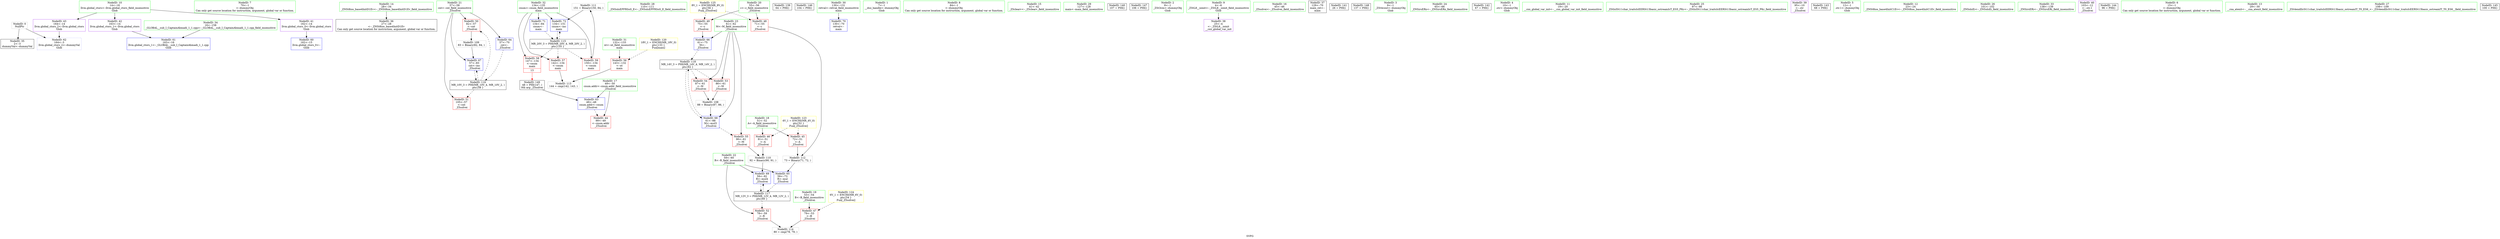 digraph "SVFG" {
	label="SVFG";

	Node0x55e777fbe290 [shape=record,color=grey,label="{NodeID: 0\nNullPtr}"];
	Node0x55e777fbe290 -> Node0x55e777fd15c0[style=solid];
	Node0x55e777fbe290 -> Node0x55e777fd3d20[style=solid];
	Node0x55e777fcfd70 [shape=record,color=green,label="{NodeID: 7\n70\<--1\n\<--dummyObj\nCan only get source location for instruction, argument, global var or function.}"];
	Node0x55e777fd02a0 [shape=record,color=green,label="{NodeID: 14\n28\<--34\n_ZNSt8ios_base4InitD1Ev\<--_ZNSt8ios_base4InitD1Ev_field_insensitive\n}"];
	Node0x55e777fd02a0 -> Node0x55e777fd16c0[style=solid];
	Node0x55e777fd08e0 [shape=record,color=green,label="{NodeID: 21\n57\<--58\ncnt\<--cnt_field_insensitive\n_Z5solvei\n}"];
	Node0x55e777fd08e0 -> Node0x55e777fd3300[style=solid];
	Node0x55e777fd08e0 -> Node0x55e777fd33d0[style=solid];
	Node0x55e777fd08e0 -> Node0x55e777fd3ef0[style=solid];
	Node0x55e777fd08e0 -> Node0x55e777fd4160[style=solid];
	Node0x55e777fd7110 [shape=record,color=grey,label="{NodeID: 111\n151 = Binary(150, 84, )\n}"];
	Node0x55e777fd7110 -> Node0x55e777fd4570[style=solid];
	Node0x55e777fd0f50 [shape=record,color=green,label="{NodeID: 28\n110\<--111\n_ZNSolsEPFRSoS_E\<--_ZNSolsEPFRSoS_E_field_insensitive\n}"];
	Node0x55e777fdb830 [shape=record,color=black,label="{NodeID: 118\nMR_14V_3 = PHI(MR_14V_4, MR_14V_2, )\npts\{62 \}\n}"];
	Node0x55e777fdb830 -> Node0x55e777fd3570[style=dashed];
	Node0x55e777fdb830 -> Node0x55e777fd3640[style=dashed];
	Node0x55e777fdb830 -> Node0x55e777fd4230[style=dashed];
	Node0x55e777fd15c0 [shape=record,color=black,label="{NodeID: 35\n2\<--3\ndummyVal\<--dummyVal\n}"];
	Node0x55e777fdcce0 [shape=record,color=yellow,style=double,label="{NodeID: 125\n8V_1 = ENCHI(MR_8V_0)\npts\{56 \}\nFun[_Z5solvei]}"];
	Node0x55e777fdcce0 -> Node0x55e777fd3160[style=dashed];
	Node0x55e777fdcce0 -> Node0x55e777fd3230[style=dashed];
	Node0x55e777fd1c00 [shape=record,color=purple,label="{NodeID: 42\n163\<--14\nllvm.global_ctors_1\<--llvm.global_ctors\nGlob }"];
	Node0x55e777fd1c00 -> Node0x55e777fd3c20[style=solid];
	Node0x55e777fd3230 [shape=record,color=red,label="{NodeID: 49\n75\<--55\n\<--c\n_Z5solvei\n}"];
	Node0x55e777fd3230 -> Node0x55e777fd4090[style=solid];
	Node0x55e777e47fc0 [shape=record,color=black,label="{NodeID: 139\n64 = PHI()\n}"];
	Node0x55e777fd37e0 [shape=record,color=red,label="{NodeID: 56\n143\<--132\n\<--nt\nmain\n}"];
	Node0x55e777fd37e0 -> Node0x55e777fd7410[style=solid];
	Node0x55e777fe2d90 [shape=record,color=black,label="{NodeID: 146\n104 = PHI()\n}"];
	Node0x55e777fd3e20 [shape=record,color=blue,label="{NodeID: 63\n49\<--48\ncnum.addr\<--cnum\n_Z5solvei\n}"];
	Node0x55e777fd3e20 -> Node0x55e777fd1e00[style=dashed];
	Node0x55e777fd43d0 [shape=record,color=blue,label="{NodeID: 70\n130\<--70\nretval\<--\nmain\n}"];
	Node0x55e777fbe170 [shape=record,color=green,label="{NodeID: 1\n7\<--1\n__dso_handle\<--dummyObj\nGlob }"];
	Node0x55e777fcfe00 [shape=record,color=green,label="{NodeID: 8\n84\<--1\n\<--dummyObj\nCan only get source location for instruction, argument, global var or function.}"];
	Node0x55e777fd03a0 [shape=record,color=green,label="{NodeID: 15\n41\<--42\n_Z5clearv\<--_Z5clearv_field_insensitive\n}"];
	Node0x55e777fd09b0 [shape=record,color=green,label="{NodeID: 22\n59\<--60\nR\<--R_field_insensitive\n_Z5solvei\n}"];
	Node0x55e777fd09b0 -> Node0x55e777fd34a0[style=solid];
	Node0x55e777fd09b0 -> Node0x55e777fd3fc0[style=solid];
	Node0x55e777fd09b0 -> Node0x55e777fd4300[style=solid];
	Node0x55e777fd7290 [shape=record,color=grey,label="{NodeID: 112\n73 = Binary(71, 72, )\n}"];
	Node0x55e777fd7290 -> Node0x55e777fd3fc0[style=solid];
	Node0x55e777fd1050 [shape=record,color=green,label="{NodeID: 29\n127\<--128\nmain\<--main_field_insensitive\n}"];
	Node0x55e777fd16c0 [shape=record,color=black,label="{NodeID: 36\n27\<--28\n\<--_ZNSt8ios_base4InitD1Ev\nCan only get source location for instruction, argument, global var or function.}"];
	Node0x55e777fd1d00 [shape=record,color=purple,label="{NodeID: 43\n164\<--14\nllvm.global_ctors_2\<--llvm.global_ctors\nGlob }"];
	Node0x55e777fd1d00 -> Node0x55e777fd3d20[style=solid];
	Node0x55e777fd3300 [shape=record,color=red,label="{NodeID: 50\n82\<--57\n\<--cnt\n_Z5solvei\n}"];
	Node0x55e777fd3300 -> Node0x55e777fd6e10[style=solid];
	Node0x55e777fe1d60 [shape=record,color=black,label="{NodeID: 140\n107 = PHI()\n}"];
	Node0x55e777fd38b0 [shape=record,color=red,label="{NodeID: 57\n142\<--134\n\<--cnum\nmain\n}"];
	Node0x55e777fd38b0 -> Node0x55e777fd7410[style=solid];
	Node0x55e777fe2e90 [shape=record,color=black,label="{NodeID: 147\n106 = PHI()\n}"];
	Node0x55e777fd3ef0 [shape=record,color=blue,label="{NodeID: 64\n57\<--70\ncnt\<--\n_Z5solvei\n}"];
	Node0x55e777fd3ef0 -> Node0x55e777fdae30[style=dashed];
	Node0x55e777fd44a0 [shape=record,color=blue,label="{NodeID: 71\n134\<--84\ncnum\<--\nmain\n}"];
	Node0x55e777fd44a0 -> Node0x55e777fda930[style=dashed];
	Node0x55e777fcf610 [shape=record,color=green,label="{NodeID: 2\n8\<--1\n_ZSt3cin\<--dummyObj\nGlob }"];
	Node0x55e777fcfe90 [shape=record,color=green,label="{NodeID: 9\n4\<--6\n_ZStL8__ioinit\<--_ZStL8__ioinit_field_insensitive\nGlob }"];
	Node0x55e777fcfe90 -> Node0x55e777fd1890[style=solid];
	Node0x55e777fd04a0 [shape=record,color=green,label="{NodeID: 16\n45\<--46\n_Z5solvei\<--_Z5solvei_field_insensitive\n}"];
	Node0x55e777fd0a80 [shape=record,color=green,label="{NodeID: 23\n61\<--62\nM\<--M_field_insensitive\n_Z5solvei\n}"];
	Node0x55e777fd0a80 -> Node0x55e777fd3570[style=solid];
	Node0x55e777fd0a80 -> Node0x55e777fd3640[style=solid];
	Node0x55e777fd0a80 -> Node0x55e777fd3710[style=solid];
	Node0x55e777fd0a80 -> Node0x55e777fd4090[style=solid];
	Node0x55e777fd0a80 -> Node0x55e777fd4230[style=solid];
	Node0x55e777fd7410 [shape=record,color=grey,label="{NodeID: 113\n144 = cmp(142, 143, )\n}"];
	Node0x55e777fd1150 [shape=record,color=green,label="{NodeID: 30\n130\<--131\nretval\<--retval_field_insensitive\nmain\n}"];
	Node0x55e777fd1150 -> Node0x55e777fd43d0[style=solid];
	Node0x55e777fdc850 [shape=record,color=yellow,style=double,label="{NodeID: 120\n18V_1 = ENCHI(MR_18V_0)\npts\{133 \}\nFun[main]}"];
	Node0x55e777fdc850 -> Node0x55e777fd37e0[style=dashed];
	Node0x55e777fd17c0 [shape=record,color=black,label="{NodeID: 37\n129\<--70\nmain_ret\<--\nmain\n}"];
	Node0x55e777fd1e00 [shape=record,color=red,label="{NodeID: 44\n99\<--49\n\<--cnum.addr\n_Z5solvei\n}"];
	Node0x55e777fd33d0 [shape=record,color=red,label="{NodeID: 51\n105\<--57\n\<--cnt\n_Z5solvei\n}"];
	Node0x55e777fe1e30 [shape=record,color=black,label="{NodeID: 141\n26 = PHI()\n}"];
	Node0x55e777fd3980 [shape=record,color=red,label="{NodeID: 58\n147\<--134\n\<--cnum\nmain\n|{<s0>13}}"];
	Node0x55e777fd3980:s0 -> Node0x55e777fe3060[style=solid,color=red];
	Node0x55e777fe2f90 [shape=record,color=black,label="{NodeID: 148\n137 = PHI()\n}"];
	Node0x55e777fd3fc0 [shape=record,color=blue,label="{NodeID: 65\n59\<--73\nR\<--mul\n_Z5solvei\n}"];
	Node0x55e777fd3fc0 -> Node0x55e777fdb330[style=dashed];
	Node0x55e777fd4570 [shape=record,color=blue,label="{NodeID: 72\n134\<--151\ncnum\<--inc\nmain\n}"];
	Node0x55e777fd4570 -> Node0x55e777fda930[style=dashed];
	Node0x55e777fcf6a0 [shape=record,color=green,label="{NodeID: 3\n9\<--1\n_ZSt4cout\<--dummyObj\nGlob }"];
	Node0x55e777fcff20 [shape=record,color=green,label="{NodeID: 10\n14\<--18\nllvm.global_ctors\<--llvm.global_ctors_field_insensitive\nGlob }"];
	Node0x55e777fcff20 -> Node0x55e777fd1b00[style=solid];
	Node0x55e777fcff20 -> Node0x55e777fd1c00[style=solid];
	Node0x55e777fcff20 -> Node0x55e777fd1d00[style=solid];
	Node0x55e777fd05a0 [shape=record,color=green,label="{NodeID: 17\n49\<--50\ncnum.addr\<--cnum.addr_field_insensitive\n_Z5solvei\n}"];
	Node0x55e777fd05a0 -> Node0x55e777fd1e00[style=solid];
	Node0x55e777fd05a0 -> Node0x55e777fd3e20[style=solid];
	Node0x55e777fd0b50 [shape=record,color=green,label="{NodeID: 24\n65\<--66\n_ZNSirsERx\<--_ZNSirsERx_field_insensitive\n}"];
	Node0x55e777fd7590 [shape=record,color=grey,label="{NodeID: 114\n80 = cmp(78, 79, )\n}"];
	Node0x55e777fd1220 [shape=record,color=green,label="{NodeID: 31\n132\<--133\nnt\<--nt_field_insensitive\nmain\n}"];
	Node0x55e777fd1220 -> Node0x55e777fd37e0[style=solid];
	Node0x55e777fd1890 [shape=record,color=purple,label="{NodeID: 38\n25\<--4\n\<--_ZStL8__ioinit\n__cxx_global_var_init\n}"];
	Node0x55e777fd1ed0 [shape=record,color=red,label="{NodeID: 45\n72\<--51\n\<--A\n_Z5solvei\n}"];
	Node0x55e777fd1ed0 -> Node0x55e777fd7290[style=solid];
	Node0x55e777fd34a0 [shape=record,color=red,label="{NodeID: 52\n78\<--59\n\<--R\n_Z5solvei\n}"];
	Node0x55e777fd34a0 -> Node0x55e777fd7590[style=solid];
	Node0x55e777fe1f00 [shape=record,color=black,label="{NodeID: 142\n67 = PHI()\n}"];
	Node0x55e777fd3a50 [shape=record,color=red,label="{NodeID: 59\n150\<--134\n\<--cnum\nmain\n}"];
	Node0x55e777fd3a50 -> Node0x55e777fd7110[style=solid];
	Node0x55e777fe3060 [shape=record,color=black,label="{NodeID: 149\n48 = PHI(147, )\n0th arg _Z5solvei }"];
	Node0x55e777fe3060 -> Node0x55e777fd3e20[style=solid];
	Node0x55e777fd4090 [shape=record,color=blue,label="{NodeID: 66\n61\<--75\nM\<--\n_Z5solvei\n}"];
	Node0x55e777fd4090 -> Node0x55e777fdb830[style=dashed];
	Node0x55e777fcfbc0 [shape=record,color=green,label="{NodeID: 4\n10\<--1\n.str\<--dummyObj\nGlob }"];
	Node0x55e777fcffe0 [shape=record,color=green,label="{NodeID: 11\n19\<--20\n__cxx_global_var_init\<--__cxx_global_var_init_field_insensitive\n}"];
	Node0x55e777fd0670 [shape=record,color=green,label="{NodeID: 18\n51\<--52\nA\<--A_field_insensitive\n_Z5solvei\n}"];
	Node0x55e777fd0670 -> Node0x55e777fd1ed0[style=solid];
	Node0x55e777fd0670 -> Node0x55e777fd1fa0[style=solid];
	Node0x55e777fd6cd0 [shape=record,color=grey,label="{NodeID: 108\n88 = Binary(87, 86, )\n}"];
	Node0x55e777fd6cd0 -> Node0x55e777fd4230[style=solid];
	Node0x55e777fd0c50 [shape=record,color=green,label="{NodeID: 25\n97\<--98\n_ZStlsISt11char_traitsIcEERSt13basic_ostreamIcT_ES5_PKc\<--_ZStlsISt11char_traitsIcEERSt13basic_ostreamIcT_ES5_PKc_field_insensitive\n}"];
	Node0x55e777fda930 [shape=record,color=black,label="{NodeID: 115\nMR_20V_3 = PHI(MR_20V_4, MR_20V_2, )\npts\{135 \}\n}"];
	Node0x55e777fda930 -> Node0x55e777fd38b0[style=dashed];
	Node0x55e777fda930 -> Node0x55e777fd3980[style=dashed];
	Node0x55e777fda930 -> Node0x55e777fd3a50[style=dashed];
	Node0x55e777fda930 -> Node0x55e777fd4570[style=dashed];
	Node0x55e777fd12f0 [shape=record,color=green,label="{NodeID: 32\n134\<--135\ncnum\<--cnum_field_insensitive\nmain\n}"];
	Node0x55e777fd12f0 -> Node0x55e777fd38b0[style=solid];
	Node0x55e777fd12f0 -> Node0x55e777fd3980[style=solid];
	Node0x55e777fd12f0 -> Node0x55e777fd3a50[style=solid];
	Node0x55e777fd12f0 -> Node0x55e777fd44a0[style=solid];
	Node0x55e777fd12f0 -> Node0x55e777fd4570[style=solid];
	Node0x55e777fd1960 [shape=record,color=purple,label="{NodeID: 39\n95\<--10\n\<--.str\n_Z5solvei\n}"];
	Node0x55e777fd1fa0 [shape=record,color=red,label="{NodeID: 46\n91\<--51\n\<--A\n_Z5solvei\n}"];
	Node0x55e777fd1fa0 -> Node0x55e777fd6f90[style=solid];
	Node0x55e777fd3570 [shape=record,color=red,label="{NodeID: 53\n86\<--61\n\<--M\n_Z5solvei\n}"];
	Node0x55e777fd3570 -> Node0x55e777fd6cd0[style=solid];
	Node0x55e777fe2060 [shape=record,color=black,label="{NodeID: 143\n68 = PHI()\n}"];
	Node0x55e777fd3b20 [shape=record,color=blue,label="{NodeID: 60\n162\<--15\nllvm.global_ctors_0\<--\nGlob }"];
	Node0x55e777fd4160 [shape=record,color=blue,label="{NodeID: 67\n57\<--83\ncnt\<--inc\n_Z5solvei\n}"];
	Node0x55e777fd4160 -> Node0x55e777fdae30[style=dashed];
	Node0x55e777fcfc50 [shape=record,color=green,label="{NodeID: 5\n12\<--1\n.str.1\<--dummyObj\nGlob }"];
	Node0x55e777fd00a0 [shape=record,color=green,label="{NodeID: 12\n23\<--24\n_ZNSt8ios_base4InitC1Ev\<--_ZNSt8ios_base4InitC1Ev_field_insensitive\n}"];
	Node0x55e777fd0740 [shape=record,color=green,label="{NodeID: 19\n53\<--54\nB\<--B_field_insensitive\n_Z5solvei\n}"];
	Node0x55e777fd0740 -> Node0x55e777fd2070[style=solid];
	Node0x55e777fd6e10 [shape=record,color=grey,label="{NodeID: 109\n83 = Binary(82, 84, )\n}"];
	Node0x55e777fd6e10 -> Node0x55e777fd4160[style=solid];
	Node0x55e777fd0d50 [shape=record,color=green,label="{NodeID: 26\n101\<--102\n_ZNSolsEi\<--_ZNSolsEi_field_insensitive\n}"];
	Node0x55e777fdae30 [shape=record,color=black,label="{NodeID: 116\nMR_10V_3 = PHI(MR_10V_4, MR_10V_2, )\npts\{58 \}\n}"];
	Node0x55e777fdae30 -> Node0x55e777fd3300[style=dashed];
	Node0x55e777fdae30 -> Node0x55e777fd33d0[style=dashed];
	Node0x55e777fdae30 -> Node0x55e777fd4160[style=dashed];
	Node0x55e777fd13c0 [shape=record,color=green,label="{NodeID: 33\n138\<--139\n_ZNSirsERi\<--_ZNSirsERi_field_insensitive\n}"];
	Node0x55e777fdcb20 [shape=record,color=yellow,style=double,label="{NodeID: 123\n4V_1 = ENCHI(MR_4V_0)\npts\{52 \}\nFun[_Z5solvei]}"];
	Node0x55e777fdcb20 -> Node0x55e777fd1ed0[style=dashed];
	Node0x55e777fdcb20 -> Node0x55e777fd1fa0[style=dashed];
	Node0x55e777fd1a30 [shape=record,color=purple,label="{NodeID: 40\n103\<--12\n\<--.str.1\n_Z5solvei\n}"];
	Node0x55e777fd2070 [shape=record,color=red,label="{NodeID: 47\n79\<--53\n\<--B\n_Z5solvei\n}"];
	Node0x55e777fd2070 -> Node0x55e777fd7590[style=solid];
	Node0x55e777fd3640 [shape=record,color=red,label="{NodeID: 54\n87\<--61\n\<--M\n_Z5solvei\n}"];
	Node0x55e777fd3640 -> Node0x55e777fd6cd0[style=solid];
	Node0x55e777fe2130 [shape=record,color=black,label="{NodeID: 144\n96 = PHI()\n}"];
	Node0x55e777fd3c20 [shape=record,color=blue,label="{NodeID: 61\n163\<--16\nllvm.global_ctors_1\<--_GLOBAL__sub_I_CaptainAhmadi_1_1.cpp\nGlob }"];
	Node0x55e777fd4230 [shape=record,color=blue,label="{NodeID: 68\n61\<--88\nM\<--mul3\n_Z5solvei\n}"];
	Node0x55e777fd4230 -> Node0x55e777fd3710[style=dashed];
	Node0x55e777fd4230 -> Node0x55e777fdb830[style=dashed];
	Node0x55e777fcfce0 [shape=record,color=green,label="{NodeID: 6\n15\<--1\n\<--dummyObj\nCan only get source location for instruction, argument, global var or function.}"];
	Node0x55e777fd01a0 [shape=record,color=green,label="{NodeID: 13\n29\<--30\n__cxa_atexit\<--__cxa_atexit_field_insensitive\n}"];
	Node0x55e777fd0810 [shape=record,color=green,label="{NodeID: 20\n55\<--56\nc\<--c_field_insensitive\n_Z5solvei\n}"];
	Node0x55e777fd0810 -> Node0x55e777fd3160[style=solid];
	Node0x55e777fd0810 -> Node0x55e777fd3230[style=solid];
	Node0x55e777fd6f90 [shape=record,color=grey,label="{NodeID: 110\n92 = Binary(90, 91, )\n}"];
	Node0x55e777fd6f90 -> Node0x55e777fd4300[style=solid];
	Node0x55e777fd0e50 [shape=record,color=green,label="{NodeID: 27\n108\<--109\n_ZSt4endlIcSt11char_traitsIcEERSt13basic_ostreamIT_T0_ES6_\<--_ZSt4endlIcSt11char_traitsIcEERSt13basic_ostreamIT_T0_ES6__field_insensitive\n}"];
	Node0x55e777fdb330 [shape=record,color=black,label="{NodeID: 117\nMR_12V_3 = PHI(MR_12V_4, MR_12V_2, )\npts\{60 \}\n}"];
	Node0x55e777fdb330 -> Node0x55e777fd34a0[style=dashed];
	Node0x55e777fdb330 -> Node0x55e777fd4300[style=dashed];
	Node0x55e777fd14c0 [shape=record,color=green,label="{NodeID: 34\n16\<--158\n_GLOBAL__sub_I_CaptainAhmadi_1_1.cpp\<--_GLOBAL__sub_I_CaptainAhmadi_1_1.cpp_field_insensitive\n}"];
	Node0x55e777fd14c0 -> Node0x55e777fd3c20[style=solid];
	Node0x55e777fdcc00 [shape=record,color=yellow,style=double,label="{NodeID: 124\n6V_1 = ENCHI(MR_6V_0)\npts\{54 \}\nFun[_Z5solvei]}"];
	Node0x55e777fdcc00 -> Node0x55e777fd2070[style=dashed];
	Node0x55e777fd1b00 [shape=record,color=purple,label="{NodeID: 41\n162\<--14\nllvm.global_ctors_0\<--llvm.global_ctors\nGlob }"];
	Node0x55e777fd1b00 -> Node0x55e777fd3b20[style=solid];
	Node0x55e777fd3160 [shape=record,color=red,label="{NodeID: 48\n71\<--55\n\<--c\n_Z5solvei\n}"];
	Node0x55e777fd3160 -> Node0x55e777fd7290[style=solid];
	Node0x55e777fd3710 [shape=record,color=red,label="{NodeID: 55\n90\<--61\n\<--M\n_Z5solvei\n}"];
	Node0x55e777fd3710 -> Node0x55e777fd6f90[style=solid];
	Node0x55e777fe2260 [shape=record,color=black,label="{NodeID: 145\n100 = PHI()\n}"];
	Node0x55e777fd3d20 [shape=record,color=blue, style = dotted,label="{NodeID: 62\n164\<--3\nllvm.global_ctors_2\<--dummyVal\nGlob }"];
	Node0x55e777fd4300 [shape=record,color=blue,label="{NodeID: 69\n59\<--92\nR\<--mul4\n_Z5solvei\n}"];
	Node0x55e777fd4300 -> Node0x55e777fdb330[style=dashed];
}

